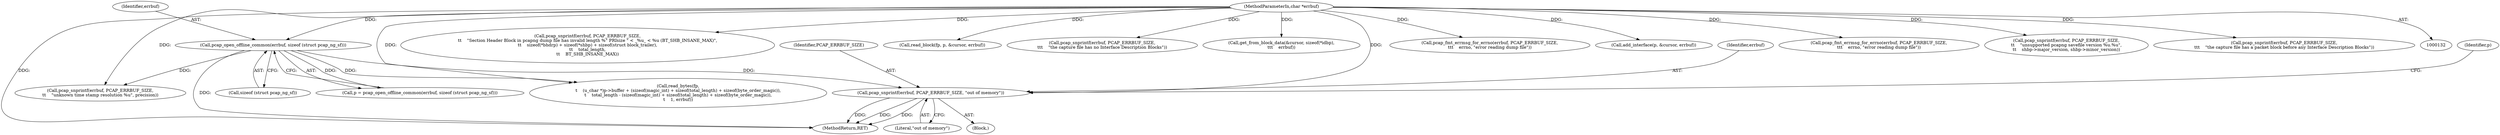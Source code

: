digraph "0_libpcap_a5a36d9e82dde7265e38fe1f87b7f11c461c29f6@API" {
"1000394" [label="(Call,pcap_snprintf(errbuf, PCAP_ERRBUF_SIZE, \"out of memory\"))"];
"1000300" [label="(Call,pcap_open_offline_common(errbuf, sizeof (struct pcap_ng_sf)))"];
"1000136" [label="(MethodParameterIn,char *errbuf)"];
"1000302" [label="(Call,sizeof (struct pcap_ng_sf))"];
"1000276" [label="(Call,pcap_snprintf(errbuf, PCAP_ERRBUF_SIZE,\n\t\t    \"Section Header Block in pcapng dump file has invalid length %\" PRIsize \" < _%u_ < %u (BT_SHB_INSANE_MAX)\",\n\t\t    sizeof(*bhdrp) + sizeof(*shbp) + sizeof(struct block_trailer),\n\t\t    total_length,\n\t\t    BT_SHB_INSANE_MAX))"];
"1000394" [label="(Call,pcap_snprintf(errbuf, PCAP_ERRBUF_SIZE, \"out of memory\"))"];
"1000393" [label="(Block,)"];
"1000549" [label="(Call,read_block(fp, p, &cursor, errbuf))"];
"1000560" [label="(Call,pcap_snprintf(errbuf, PCAP_ERRBUF_SIZE,\n\t\t\t    \"the capture file has no Interface Description Blocks\"))"];
"1000579" [label="(Call,get_from_block_data(&cursor, sizeof(*idbp),\n\t\t\t    errbuf))"];
"1000395" [label="(Identifier,errbuf)"];
"1000190" [label="(Call,pcap_fmt_errmsg_for_errno(errbuf, PCAP_ERRBUF_SIZE,\n\t\t\t    errno, \"error reading dump file\"))"];
"1000397" [label="(Literal,\"out of memory\")"];
"1000447" [label="(Call,read_bytes(fp,\n\t    (u_char *)p->buffer + (sizeof(magic_int) + sizeof(total_length) + sizeof(byte_order_magic)),\n\t    total_length - (sizeof(magic_int) + sizeof(total_length) + sizeof(byte_order_magic)),\n\t    1, errbuf))"];
"1000136" [label="(MethodParameterIn,char *errbuf)"];
"1000614" [label="(Call,add_interface(p, &cursor, errbuf))"];
"1000343" [label="(Call,pcap_snprintf(errbuf, PCAP_ERRBUF_SIZE,\n\t\t    \"unknown time stamp resolution %u\", precision))"];
"1000222" [label="(Call,pcap_fmt_errmsg_for_errno(errbuf, PCAP_ERRBUF_SIZE,\n\t\t\t    errno, \"error reading dump file\"))"];
"1000513" [label="(Call,pcap_snprintf(errbuf, PCAP_ERRBUF_SIZE,\n\t\t    \"unsupported pcapng savefile version %u.%u\",\n\t\t    shbp->major_version, shbp->minor_version))"];
"1000301" [label="(Identifier,errbuf)"];
"1000298" [label="(Call,p = pcap_open_offline_common(errbuf, sizeof (struct pcap_ng_sf)))"];
"1000300" [label="(Call,pcap_open_offline_common(errbuf, sizeof (struct pcap_ng_sf)))"];
"1000709" [label="(MethodReturn,RET)"];
"1000624" [label="(Call,pcap_snprintf(errbuf, PCAP_ERRBUF_SIZE,\n\t\t\t    \"the capture file has a packet block before any Interface Description Blocks\"))"];
"1000399" [label="(Identifier,p)"];
"1000396" [label="(Identifier,PCAP_ERRBUF_SIZE)"];
"1000394" -> "1000393"  [label="AST: "];
"1000394" -> "1000397"  [label="CFG: "];
"1000395" -> "1000394"  [label="AST: "];
"1000396" -> "1000394"  [label="AST: "];
"1000397" -> "1000394"  [label="AST: "];
"1000399" -> "1000394"  [label="CFG: "];
"1000394" -> "1000709"  [label="DDG: "];
"1000394" -> "1000709"  [label="DDG: "];
"1000394" -> "1000709"  [label="DDG: "];
"1000300" -> "1000394"  [label="DDG: "];
"1000136" -> "1000394"  [label="DDG: "];
"1000300" -> "1000298"  [label="AST: "];
"1000300" -> "1000302"  [label="CFG: "];
"1000301" -> "1000300"  [label="AST: "];
"1000302" -> "1000300"  [label="AST: "];
"1000298" -> "1000300"  [label="CFG: "];
"1000300" -> "1000709"  [label="DDG: "];
"1000300" -> "1000298"  [label="DDG: "];
"1000136" -> "1000300"  [label="DDG: "];
"1000300" -> "1000343"  [label="DDG: "];
"1000300" -> "1000447"  [label="DDG: "];
"1000136" -> "1000132"  [label="AST: "];
"1000136" -> "1000709"  [label="DDG: "];
"1000136" -> "1000190"  [label="DDG: "];
"1000136" -> "1000222"  [label="DDG: "];
"1000136" -> "1000276"  [label="DDG: "];
"1000136" -> "1000343"  [label="DDG: "];
"1000136" -> "1000447"  [label="DDG: "];
"1000136" -> "1000513"  [label="DDG: "];
"1000136" -> "1000549"  [label="DDG: "];
"1000136" -> "1000560"  [label="DDG: "];
"1000136" -> "1000579"  [label="DDG: "];
"1000136" -> "1000614"  [label="DDG: "];
"1000136" -> "1000624"  [label="DDG: "];
}
